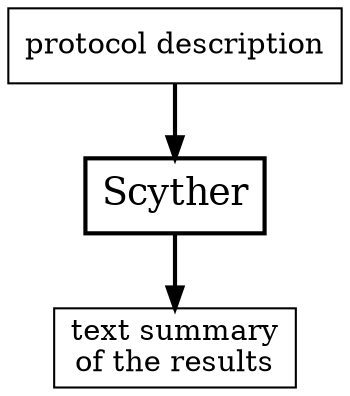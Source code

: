 digraph scytherflow {

  subgraph normal {

    spdl [label="protocol description",shape=box,];
    scyther [shape=box,label="Scyther",style=bold,fontsize=18];
    summary [label="text summary\nof the results",shape=box];
    spdl -> scyther [style=bold,weight=10.0];
    scyther -> summary [style=bold,weight=10.0];

  }

}
